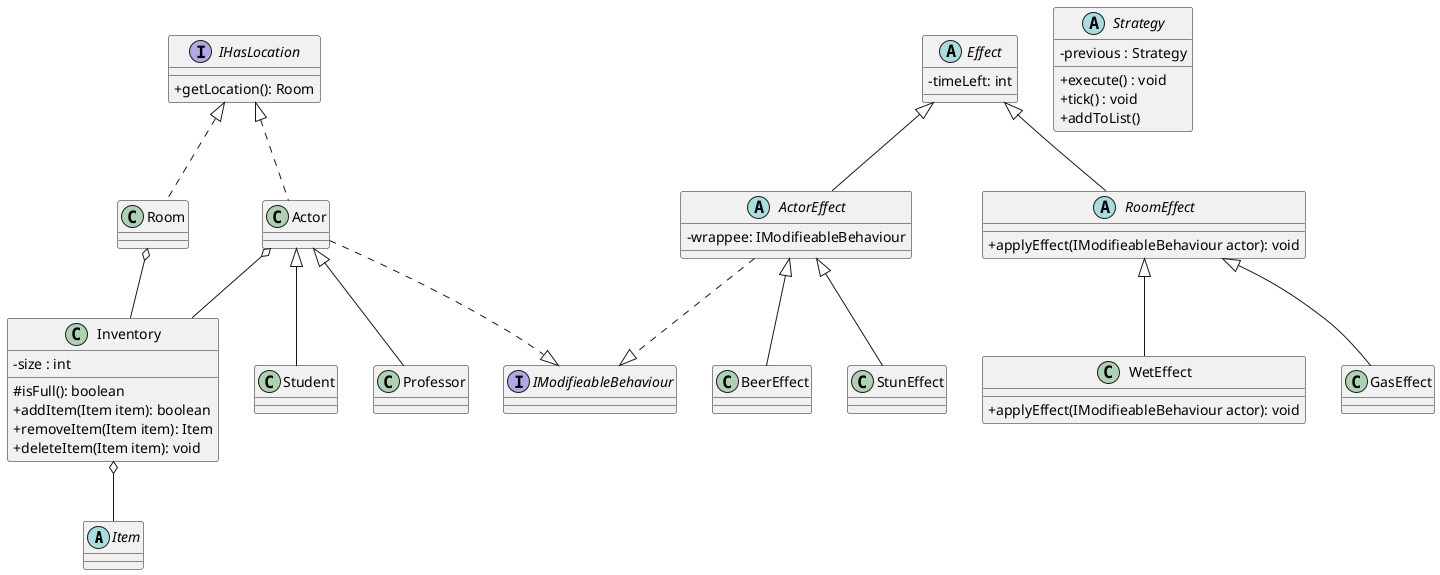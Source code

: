 @startuml
skinparam classAttributeIconSize 0

'Items ----------------------------------------------------
abstract class Item {

}

'Inventory ------------------------------------------------
class Inventory {
- size : int
# isFull(): boolean
+ addItem(Item item): boolean
+ removeItem(Item item): Item
+ deleteItem(Item item): void
}

Inventory o-- Item

Actor o-- Inventory
Room o-- Inventory

'Character ------------------------------------------------

class Actor {

}

class Student {

}

class Professor {

}

Actor <|--Student
Actor <|--Professor

'Room ------------------------------------------------------

class Room {
    
}

'HasLocation ------------------------------------------------
interface IHasLocation {
    + getLocation(): Room
}

IHasLocation <|.. Actor
IHasLocation <|.. Room

'Effect ----------------------------------------------------

abstract class Effect {
- timeLeft: int
}

Effect <|-- RoomEffect
abstract class RoomEffect {
    + applyEffect(IModifieableBehaviour actor): void
}

Effect <|-- ActorEffect
abstract class ActorEffect {
    - wrappee: IModifieableBehaviour
    
}

' Room effects
RoomEffect <|-- WetEffect
class WetEffect {
+ applyEffect(IModifieableBehaviour actor): void
}

'Strategy pattern --------

RoomEffect <|-- GasEffect
class GasEffect {

}

' Actor effects
ActorEffect <|-- BeerEffect
ActorEffect ..|> IModifieableBehaviour
class BeerEffect {
    
}

ActorEffect <|-- StunEffect
class StunEffect {

}

interface IModifieableBehaviour{

}

Actor ..|> IModifieableBehaviour

abstract class Strategy {
    - previous : Strategy
    + execute() : void
    + tick() : void
    + addToList() 
}

'add to list egyedi módon lesz implementálva, ezért jó sorrendben lesznek
'default-ba lesz a tvsz használat

@enduml